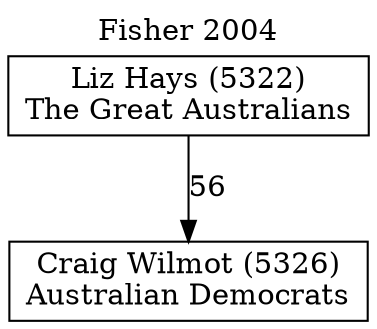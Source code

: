 // House preference flow
digraph "Craig Wilmot (5326)_Fisher_2004" {
	graph [label="Fisher 2004" labelloc=t mclimit=10]
	node [shape=box]
	"Craig Wilmot (5326)" [label="Craig Wilmot (5326)
Australian Democrats"]
	"Liz Hays (5322)" [label="Liz Hays (5322)
The Great Australians"]
	"Liz Hays (5322)" -> "Craig Wilmot (5326)" [label=56]
}
